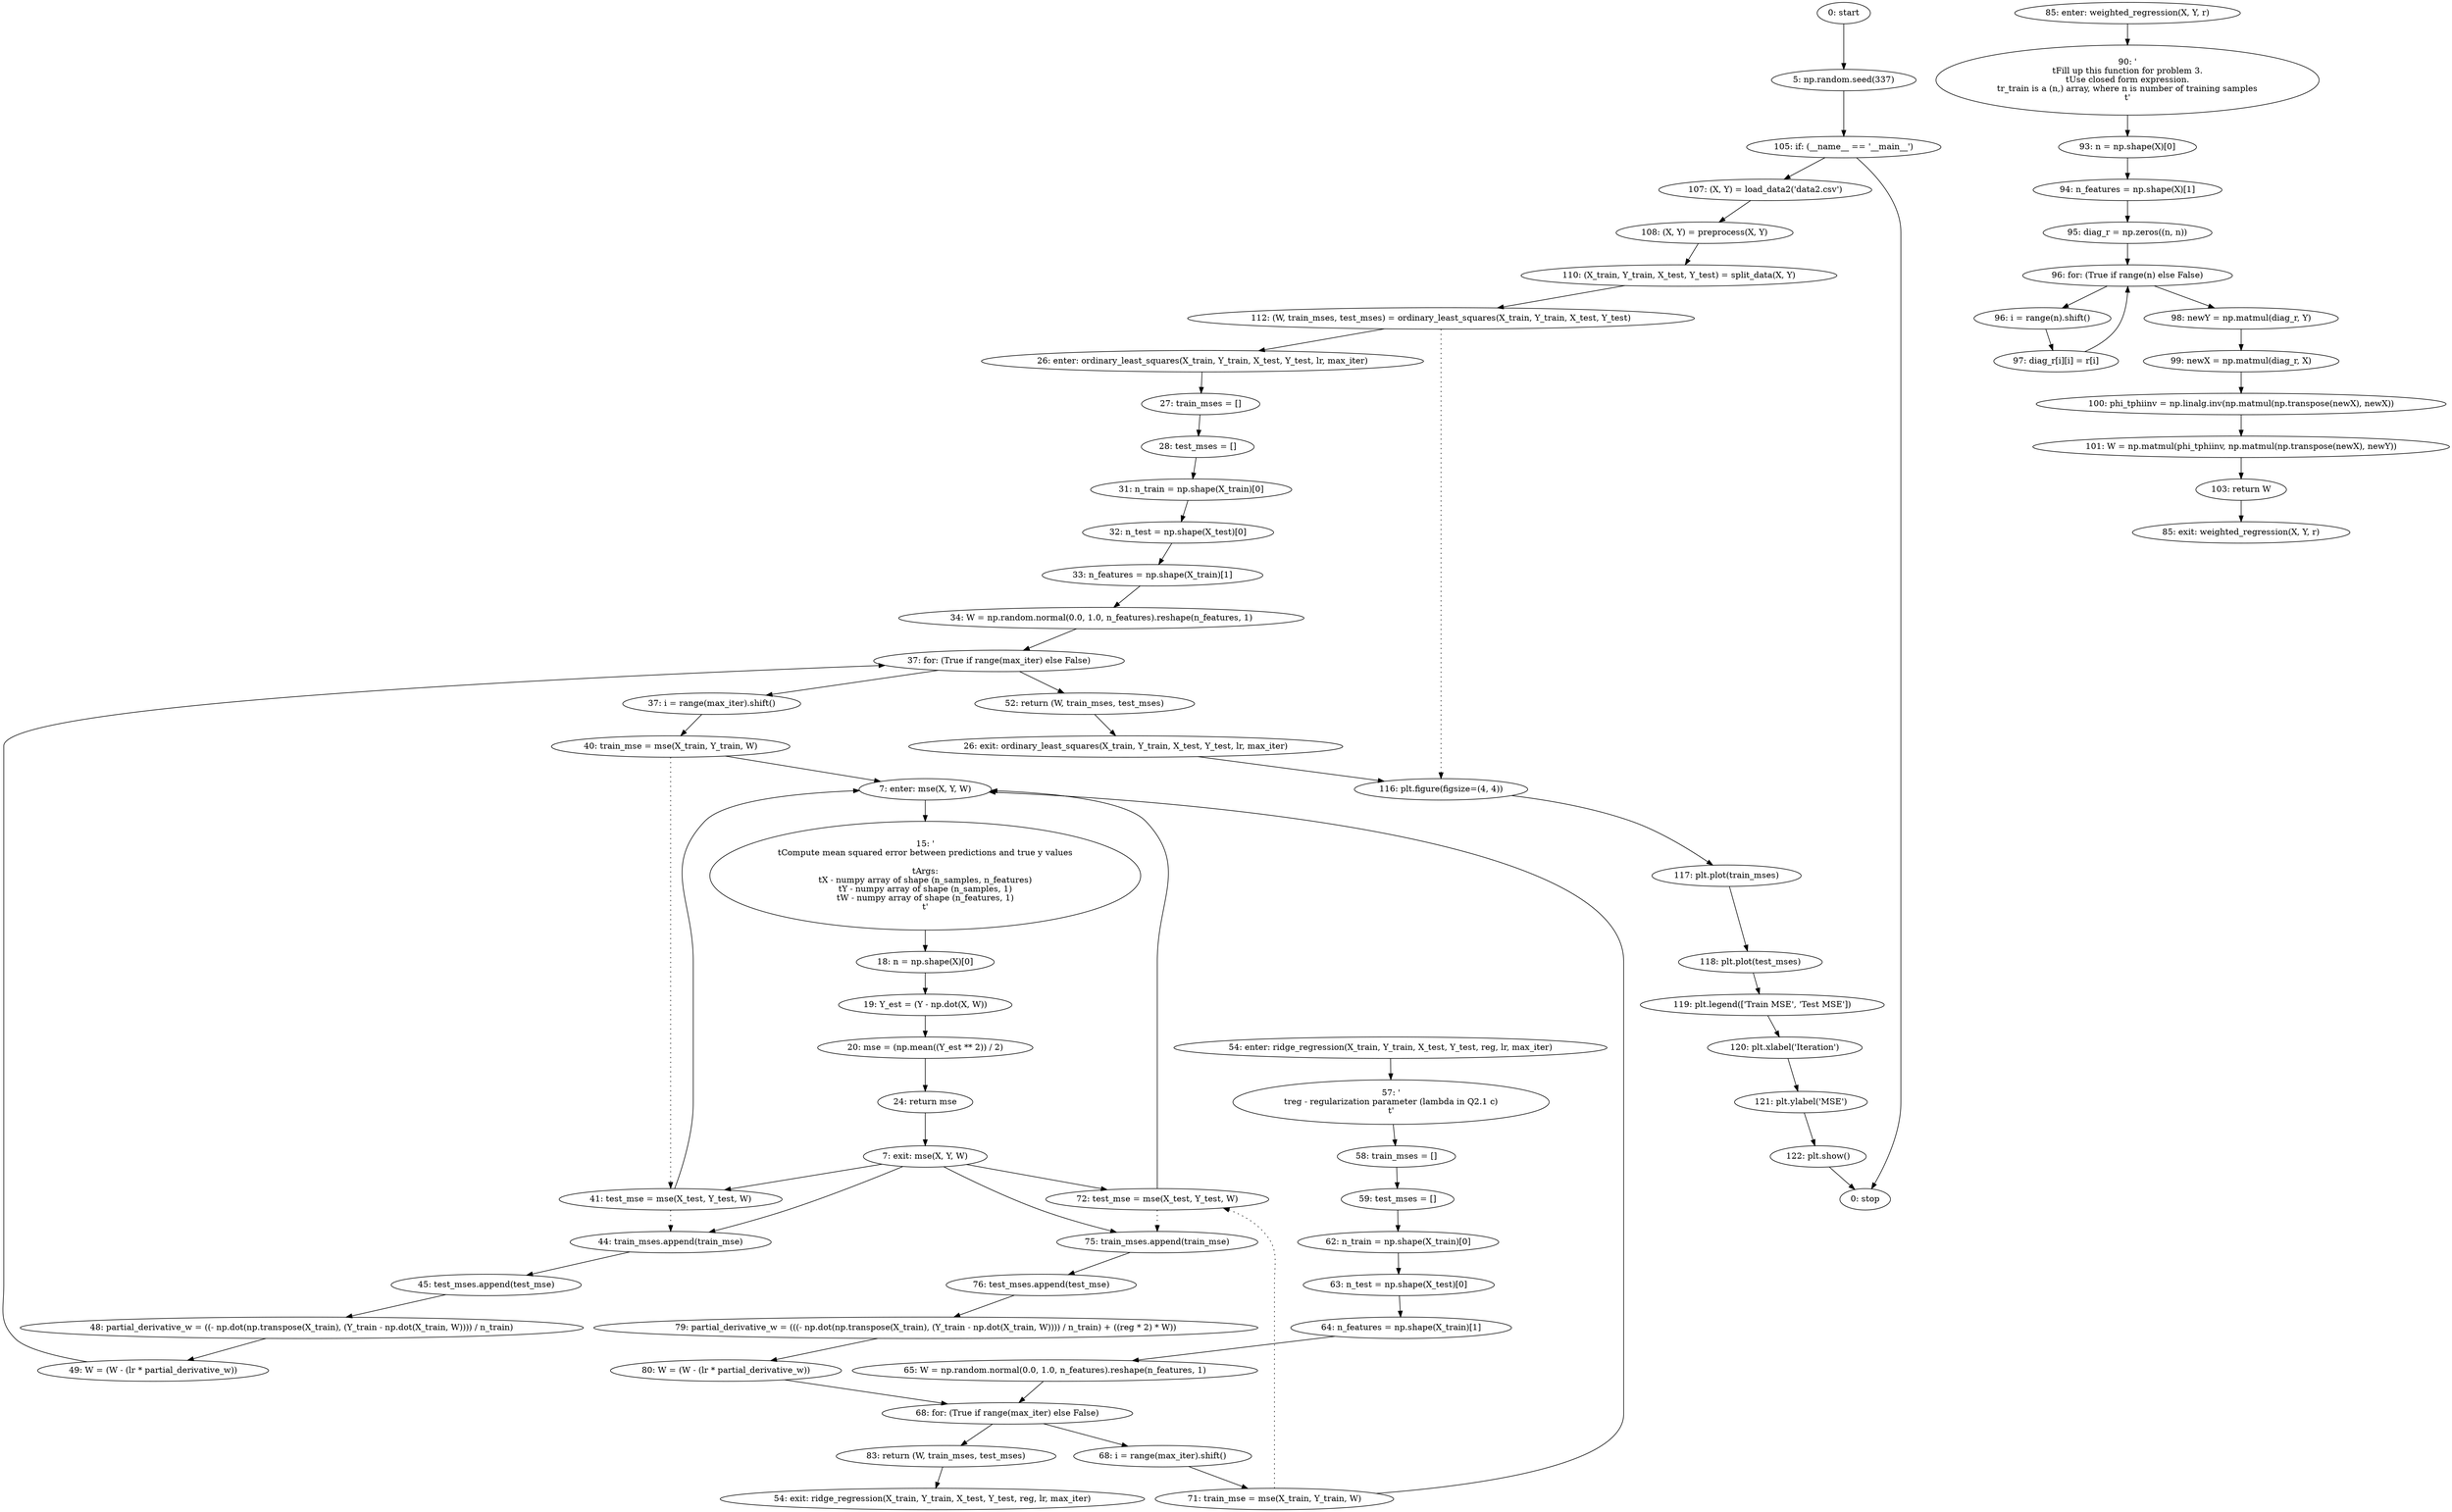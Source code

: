 strict digraph "" {
	node [label="\N"];
	0	 [label="0: start"];
	1	 [label="5: np.random.seed(337)"];
	0 -> 1;
	58	 [label="105: if: (__name__ == '__main__')"];
	1 -> 58;
	59	 [label="107: (X, Y) = load_data2('data2.csv')"];
	58 -> 59;
	70	 [label="0: stop"];
	58 -> 70;
	2	 [label="7: enter: mse(X, Y, W)"];
	4	 [label="15: '\n\tCompute mean squared error between predictions and true y values\n\n\tArgs:\n\tX - numpy array of shape (n_samples, n_features)\n\tY \
- numpy array of shape (n_samples, 1)\n\tW - numpy array of shape (n_features, 1)\n\t'"];
	2 -> 4;
	5	 [label="18: n = np.shape(X)[0]"];
	4 -> 5;
	19	 [label="40: train_mse = mse(X_train, Y_train, W)"];
	19 -> 2;
	20	 [label="41: test_mse = mse(X_test, Y_test, W)"];
	19 -> 20	 [style=dotted,
		weight=100];
	20 -> 2;
	21	 [label="44: train_mses.append(train_mse)"];
	20 -> 21	 [style=dotted,
		weight=100];
	22	 [label="45: test_mses.append(test_mse)"];
	21 -> 22;
	37	 [label="71: train_mse = mse(X_train, Y_train, W)"];
	37 -> 2;
	38	 [label="72: test_mse = mse(X_test, Y_test, W)"];
	37 -> 38	 [style=dotted,
		weight=100];
	38 -> 2;
	39	 [label="75: train_mses.append(train_mse)"];
	38 -> 39	 [style=dotted,
		weight=100];
	40	 [label="76: test_mses.append(test_mse)"];
	39 -> 40;
	3	 [label="7: exit: mse(X, Y, W)"];
	3 -> 20;
	3 -> 21;
	3 -> 38;
	3 -> 39;
	8	 [label="24: return mse"];
	8 -> 3;
	6	 [label="19: Y_est = (Y - np.dot(X, W))"];
	5 -> 6;
	7	 [label="20: mse = (np.mean((Y_est ** 2)) / 2)"];
	6 -> 7;
	7 -> 8;
	9	 [label="26: enter: ordinary_least_squares(X_train, Y_train, X_test, Y_test, lr, max_iter)"];
	11	 [label="27: train_mses = []"];
	9 -> 11;
	12	 [label="28: test_mses = []"];
	11 -> 12;
	62	 [label="112: (W, train_mses, test_mses) = ordinary_least_squares(X_train, Y_train, X_test, Y_test)"];
	62 -> 9;
	63	 [label="116: plt.figure(figsize=(4, 4))"];
	62 -> 63	 [style=dotted,
		weight=100];
	64	 [label="117: plt.plot(train_mses)"];
	63 -> 64;
	10	 [label="26: exit: ordinary_least_squares(X_train, Y_train, X_test, Y_test, lr, max_iter)"];
	10 -> 63;
	25	 [label="52: return (W, train_mses, test_mses)"];
	25 -> 10;
	13	 [label="31: n_train = np.shape(X_train)[0]"];
	12 -> 13;
	14	 [label="32: n_test = np.shape(X_test)[0]"];
	13 -> 14;
	15	 [label="33: n_features = np.shape(X_train)[1]"];
	14 -> 15;
	16	 [label="34: W = np.random.normal(0.0, 1.0, n_features).reshape(n_features, 1)"];
	15 -> 16;
	17	 [label="37: for: (True if range(max_iter) else False)"];
	16 -> 17;
	17 -> 25;
	18	 [label="37: i = range(max_iter).shift()"];
	17 -> 18;
	18 -> 19;
	24	 [label="49: W = (W - (lr * partial_derivative_w))"];
	24 -> 17;
	23	 [label="48: partial_derivative_w = ((- np.dot(np.transpose(X_train), (Y_train - np.dot(X_train, W)))) / n_train)"];
	22 -> 23;
	23 -> 24;
	26	 [label="54: enter: ridge_regression(X_train, Y_train, X_test, Y_test, reg, lr, max_iter)"];
	28	 [label="57: '\n\treg - regularization parameter (lambda in Q2.1 c)\n\t'"];
	26 -> 28;
	29	 [label="58: train_mses = []"];
	28 -> 29;
	27	 [label="54: exit: ridge_regression(X_train, Y_train, X_test, Y_test, reg, lr, max_iter)"];
	43	 [label="83: return (W, train_mses, test_mses)"];
	43 -> 27;
	30	 [label="59: test_mses = []"];
	29 -> 30;
	31	 [label="62: n_train = np.shape(X_train)[0]"];
	30 -> 31;
	32	 [label="63: n_test = np.shape(X_test)[0]"];
	31 -> 32;
	33	 [label="64: n_features = np.shape(X_train)[1]"];
	32 -> 33;
	34	 [label="65: W = np.random.normal(0.0, 1.0, n_features).reshape(n_features, 1)"];
	33 -> 34;
	35	 [label="68: for: (True if range(max_iter) else False)"];
	34 -> 35;
	35 -> 43;
	36	 [label="68: i = range(max_iter).shift()"];
	35 -> 36;
	36 -> 37;
	42	 [label="80: W = (W - (lr * partial_derivative_w))"];
	42 -> 35;
	41	 [label="79: partial_derivative_w = (((- np.dot(np.transpose(X_train), (Y_train - np.dot(X_train, W)))) / n_train) + ((reg * 2) * W))"];
	40 -> 41;
	41 -> 42;
	44	 [label="85: enter: weighted_regression(X, Y, r)"];
	46	 [label="90: '\n\tFill up this function for problem 3.\n\tUse closed form expression.\n\tr_train is a (n,) array, where n is number of training \
samples\n\t'"];
	44 -> 46;
	47	 [label="93: n = np.shape(X)[0]"];
	46 -> 47;
	45	 [label="85: exit: weighted_regression(X, Y, r)"];
	57	 [label="103: return W"];
	57 -> 45;
	48	 [label="94: n_features = np.shape(X)[1]"];
	47 -> 48;
	49	 [label="95: diag_r = np.zeros((n, n))"];
	48 -> 49;
	50	 [label="96: for: (True if range(n) else False)"];
	49 -> 50;
	51	 [label="96: i = range(n).shift()"];
	50 -> 51;
	53	 [label="98: newY = np.matmul(diag_r, Y)"];
	50 -> 53;
	52	 [label="97: diag_r[i][i] = r[i]"];
	51 -> 52;
	54	 [label="99: newX = np.matmul(diag_r, X)"];
	53 -> 54;
	52 -> 50;
	55	 [label="100: phi_tphiinv = np.linalg.inv(np.matmul(np.transpose(newX), newX))"];
	54 -> 55;
	56	 [label="101: W = np.matmul(phi_tphiinv, np.matmul(np.transpose(newX), newY))"];
	55 -> 56;
	56 -> 57;
	60	 [label="108: (X, Y) = preprocess(X, Y)"];
	59 -> 60;
	61	 [label="110: (X_train, Y_train, X_test, Y_test) = split_data(X, Y)"];
	60 -> 61;
	61 -> 62;
	65	 [label="118: plt.plot(test_mses)"];
	64 -> 65;
	66	 [label="119: plt.legend(['Train MSE', 'Test MSE'])"];
	65 -> 66;
	67	 [label="120: plt.xlabel('Iteration')"];
	66 -> 67;
	68	 [label="121: plt.ylabel('MSE')"];
	67 -> 68;
	69	 [label="122: plt.show()"];
	68 -> 69;
	69 -> 70;
}

